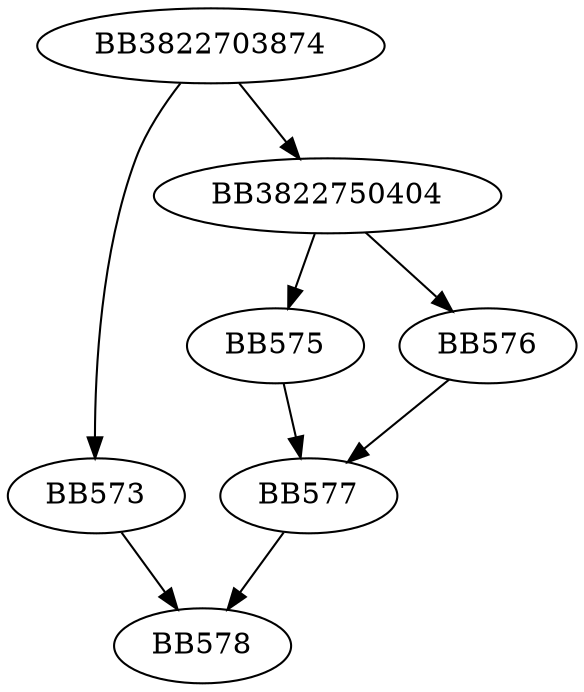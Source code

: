 digraph G{
	BB3822703874->BB573;
	BB3822703874->BB3822750404;
	BB3822750404->BB575;
	BB3822750404->BB576;
	BB575->BB577;
	BB576->BB577;
	BB577->BB578;
	BB573->BB578;
}
